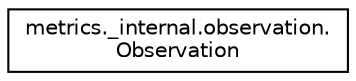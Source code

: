 digraph "Graphical Class Hierarchy"
{
 // LATEX_PDF_SIZE
  edge [fontname="Helvetica",fontsize="10",labelfontname="Helvetica",labelfontsize="10"];
  node [fontname="Helvetica",fontsize="10",shape=record];
  rankdir="LR";
  Node0 [label="metrics._internal.observation.\lObservation",height=0.2,width=0.4,color="black", fillcolor="white", style="filled",URL="$classmetrics_1_1__internal_1_1observation_1_1Observation.html",tooltip=" "];
}
